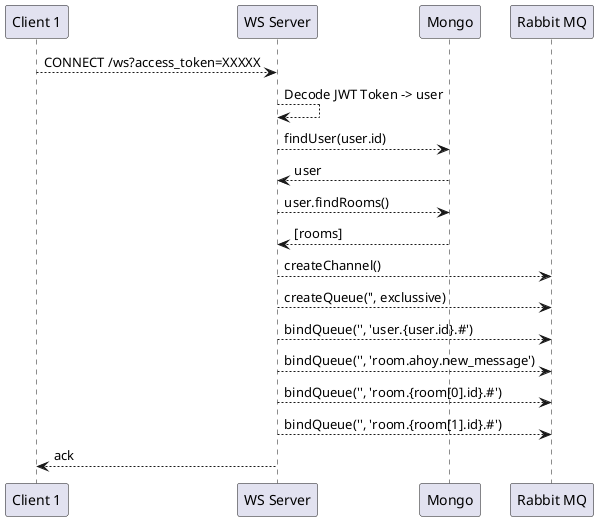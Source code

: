 @startuml
skinparam componentStyle uml2

participant "Client 1" as c1

participant "WS Server" as ws

participant "Mongo" as mdb

participant "Rabbit MQ" as rbb


c1 --> ws : CONNECT /ws?access_token=XXXXX
ws --> ws : Decode JWT Token -> user

ws --> mdb : findUser(user.id)
ws <-- mdb : user
ws --> mdb : user.findRooms()
ws <-- mdb : [rooms]

ws --> rbb : createChannel()
ws --> rbb : createQueue('', exclussive)
ws --> rbb : bindQueue('', 'user.{user.id}.#')
ws --> rbb : bindQueue('', 'room.ahoy.new_message')
ws --> rbb : bindQueue('', 'room.{room[0].id}.#')
ws --> rbb : bindQueue('', 'room.{room[1].id}.#')

c1 <-- ws : ack
@enduml
